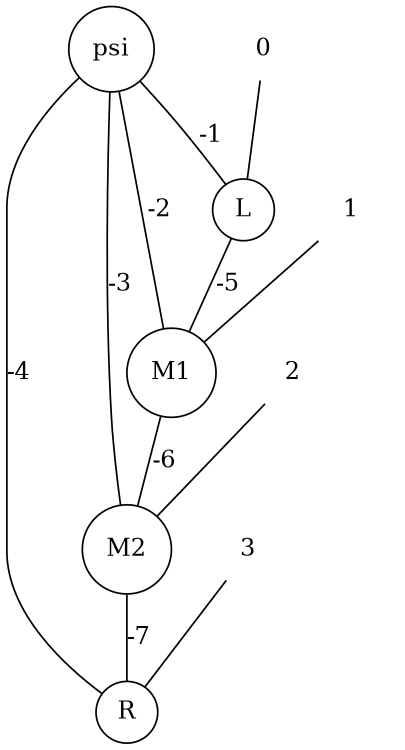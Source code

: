 graph "psi_L_M1_M2_R.net" {
	size="6,5"
	node [shape=circle]
	psi
	L
	M1
	M2
	R
	node [shape=plaintext]
	0
	1
	2
	3
	M2 -- R [label=-7]
	M1 -- M2 [label=-6]
	L -- M1 [label=-5]
	psi -- R [label=-4]
	psi -- M2 [label=-3]
	psi -- M1 [label=-2]
	psi -- L [label=-1]
	0 -- L
	1 -- M1
	2 -- M2
	3 -- R
}
